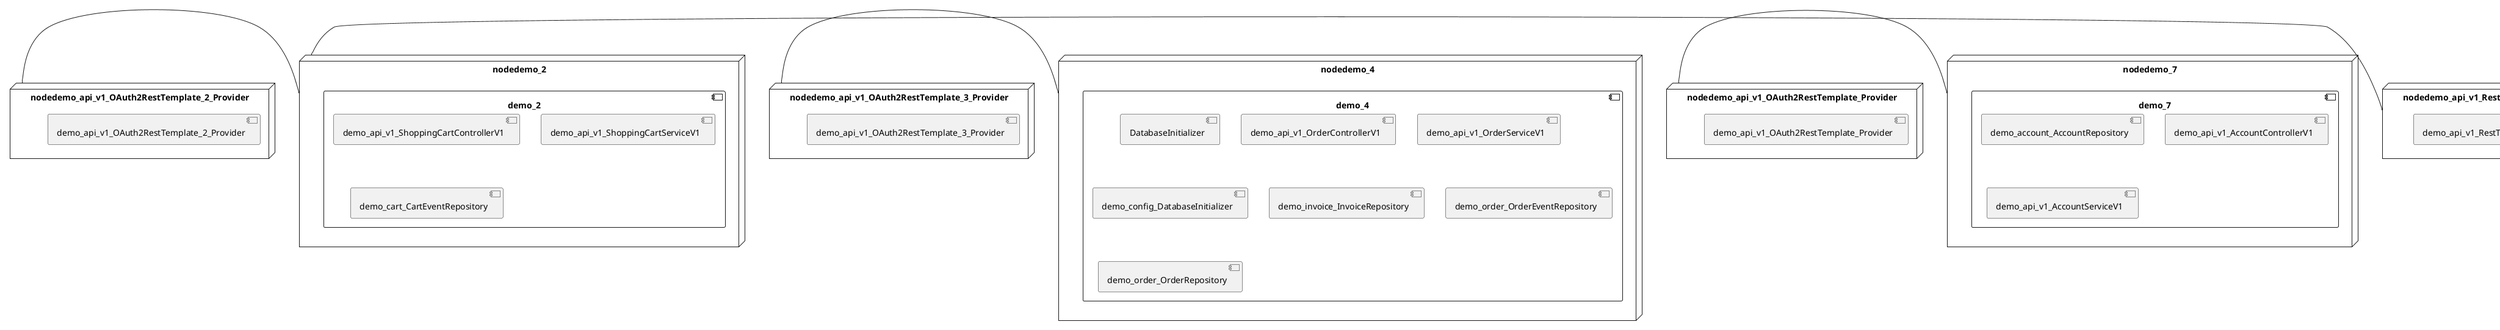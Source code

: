 @startuml
skinparam fixCircleLabelOverlapping true
skinparam componentStyle uml2
node nodedemo {
component demo {
[demo_api_v1_UserControllerV1] [[kbastani-spring-cloud-event-sourcing-example.system#_ta4ZlzeXEe-0SuSz7ejYKQ]]
[demo_api_v1_UserServiceV1] [[kbastani-spring-cloud-event-sourcing-example.system#_ta4ZlzeXEe-0SuSz7ejYKQ]]
[demo_user_UserRepository] [[kbastani-spring-cloud-event-sourcing-example.system#_ta4ZlzeXEe-0SuSz7ejYKQ]]
}
}
node nodedemo_2 {
component demo_2 {
[demo_api_v1_ShoppingCartControllerV1] [[kbastani-spring-cloud-event-sourcing-example.system#_ta4ZlzeXEe-0SuSz7ejYKQ]]
[demo_api_v1_ShoppingCartServiceV1] [[kbastani-spring-cloud-event-sourcing-example.system#_ta4ZlzeXEe-0SuSz7ejYKQ]]
[demo_cart_CartEventRepository] [[kbastani-spring-cloud-event-sourcing-example.system#_ta4ZlzeXEe-0SuSz7ejYKQ]]
}
}
node nodedemo_3 {
component demo_3 {
[demo_api_v1_CatalogControllerV1] [[kbastani-spring-cloud-event-sourcing-example.system#_ta4ZlzeXEe-0SuSz7ejYKQ]]
[demo_api_v1_CatalogServiceV1] [[kbastani-spring-cloud-event-sourcing-example.system#_ta4ZlzeXEe-0SuSz7ejYKQ]]
[demo_catalog_CatalogInfoRepository] [[kbastani-spring-cloud-event-sourcing-example.system#_ta4ZlzeXEe-0SuSz7ejYKQ]]
}
}
node nodedemo_4 {
component demo_4 {
[DatabaseInitializer] [[kbastani-spring-cloud-event-sourcing-example.system#_ta4ZlzeXEe-0SuSz7ejYKQ]]
[demo_api_v1_OrderControllerV1] [[kbastani-spring-cloud-event-sourcing-example.system#_ta4ZlzeXEe-0SuSz7ejYKQ]]
[demo_api_v1_OrderServiceV1] [[kbastani-spring-cloud-event-sourcing-example.system#_ta4ZlzeXEe-0SuSz7ejYKQ]]
[demo_config_DatabaseInitializer] [[kbastani-spring-cloud-event-sourcing-example.system#_ta4ZlzeXEe-0SuSz7ejYKQ]]
[demo_invoice_InvoiceRepository] [[kbastani-spring-cloud-event-sourcing-example.system#_ta4ZlzeXEe-0SuSz7ejYKQ]]
[demo_order_OrderEventRepository] [[kbastani-spring-cloud-event-sourcing-example.system#_ta4ZlzeXEe-0SuSz7ejYKQ]]
[demo_order_OrderRepository] [[kbastani-spring-cloud-event-sourcing-example.system#_ta4ZlzeXEe-0SuSz7ejYKQ]]
}
}
node nodedemo_5 {
component demo_5 {
[demo_UserController] [[kbastani-spring-cloud-event-sourcing-example.system#_ta4ZlzeXEe-0SuSz7ejYKQ]]
[demo_UserRepository] [[kbastani-spring-cloud-event-sourcing-example.system#_ta4ZlzeXEe-0SuSz7ejYKQ]]
[demo_UserService] [[kbastani-spring-cloud-event-sourcing-example.system#_ta4ZlzeXEe-0SuSz7ejYKQ]]
[demo_login_UserController] [[kbastani-spring-cloud-event-sourcing-example.system#_ta4ZlzeXEe-0SuSz7ejYKQ]]
}
}
node nodedemo_6 {
component demo_6 {
}
}
node nodedemo_7 {
component demo_7 {
[demo_account_AccountRepository] [[kbastani-spring-cloud-event-sourcing-example.system#_ta4ZlzeXEe-0SuSz7ejYKQ]]
[demo_api_v1_AccountControllerV1] [[kbastani-spring-cloud-event-sourcing-example.system#_ta4ZlzeXEe-0SuSz7ejYKQ]]
[demo_api_v1_AccountServiceV1] [[kbastani-spring-cloud-event-sourcing-example.system#_ta4ZlzeXEe-0SuSz7ejYKQ]]
}
}
node nodedemo_v1 {
component demo_v1 {
[demo_v1_InventoryControllerV1] [[kbastani-spring-cloud-event-sourcing-example.system#_ta4ZlzeXEe-0SuSz7ejYKQ]]
[demo_v1_InventoryServiceV1] [[kbastani-spring-cloud-event-sourcing-example.system#_ta4ZlzeXEe-0SuSz7ejYKQ]]
}
}
node nodedemo_api_v1_OAuth2RestTemplate_2_Provider {
[demo_api_v1_OAuth2RestTemplate_2_Provider] [[kbastani-spring-cloud-event-sourcing-example.system#_ta4ZlzeXEe-0SuSz7ejYKQ]]
}
node nodedemo_api_v1_OAuth2RestTemplate_3_Provider {
[demo_api_v1_OAuth2RestTemplate_3_Provider] [[kbastani-spring-cloud-event-sourcing-example.system#_ta4ZlzeXEe-0SuSz7ejYKQ]]
}
node nodedemo_api_v1_OAuth2RestTemplate_Provider {
[demo_api_v1_OAuth2RestTemplate_Provider] [[kbastani-spring-cloud-event-sourcing-example.system#_ta4ZlzeXEe-0SuSz7ejYKQ]]
}
node nodedemo_api_v1_RestTemplate_2_Provider {
[demo_api_v1_RestTemplate_2_Provider] [[kbastani-spring-cloud-event-sourcing-example.system#_ta4ZlzeXEe-0SuSz7ejYKQ]]
}
node nodedemo_api_v1_RestTemplate_Provider {
[demo_api_v1_RestTemplate_Provider] [[kbastani-spring-cloud-event-sourcing-example.system#_ta4ZlzeXEe-0SuSz7ejYKQ]]
}
node nodedemo_inventory_InventoryRepository_Provider {
[demo_inventory_InventoryRepository_Provider] [[kbastani-spring-cloud-event-sourcing-example.system#_ta4ZlzeXEe-0SuSz7ejYKQ]]
}
node nodedemo_login_AuthenticationManager_Provider {
[demo_login_AuthenticationManager_Provider] [[kbastani-spring-cloud-event-sourcing-example.system#_ta4ZlzeXEe-0SuSz7ejYKQ]]
}
node nodedemo_login_ClientDetailsService_Provider {
[demo_login_ClientDetailsService_Provider] [[kbastani-spring-cloud-event-sourcing-example.system#_ta4ZlzeXEe-0SuSz7ejYKQ]]
}
node nodedemo_login_HttpSessionSecurityContextRepository_Provider {
[demo_login_HttpSessionSecurityContextRepository_Provider] [[kbastani-spring-cloud-event-sourcing-example.system#_ta4ZlzeXEe-0SuSz7ejYKQ]]
}
node nodedemo_login_LoginController {
[demo_login_LoginController] [[kbastani-spring-cloud-event-sourcing-example.system#_ta4ZlzeXEe-0SuSz7ejYKQ]]
}
node nodedemo_product_ProductRepository_Provider {
[demo_product_ProductRepository_Provider] [[kbastani-spring-cloud-event-sourcing-example.system#_ta4ZlzeXEe-0SuSz7ejYKQ]]
}
node nodedemo_user_UserClientV1 {
[demo_user_UserClientV1] [[kbastani-spring-cloud-event-sourcing-example.system#_ta4ZlzeXEe-0SuSz7ejYKQ]]
}
node nodedemo_v1_Session_Provider {
[demo_v1_Session_Provider] [[kbastani-spring-cloud-event-sourcing-example.system#_ta4ZlzeXEe-0SuSz7ejYKQ]]
}
[nodedemo_api_v1_OAuth2RestTemplate_2_Provider] - [nodedemo_2]
[nodedemo_api_v1_OAuth2RestTemplate_3_Provider] - [nodedemo_4]
[nodedemo_api_v1_OAuth2RestTemplate_Provider] - [nodedemo_7]
[nodedemo_api_v1_RestTemplate_2_Provider] - [nodedemo_2]
[nodedemo_api_v1_RestTemplate_Provider] - [nodedemo_3]
[nodedemo_inventory_InventoryRepository_Provider] - [nodedemo_v1]
[nodedemo_login_AuthenticationManager_Provider] - [nodedemo_login_LoginController]
[nodedemo_login_ClientDetailsService_Provider] - [nodedemo_login_LoginController]
[nodedemo_login_HttpSessionSecurityContextRepository_Provider] - [nodedemo_login_LoginController]
[nodedemo_product_ProductRepository_Provider] - [nodedemo_v1]
[nodedemo_v1_Session_Provider] - [nodedemo_v1]
[nodedemo] - [nodedemo_user_UserClientV1]

@enduml
